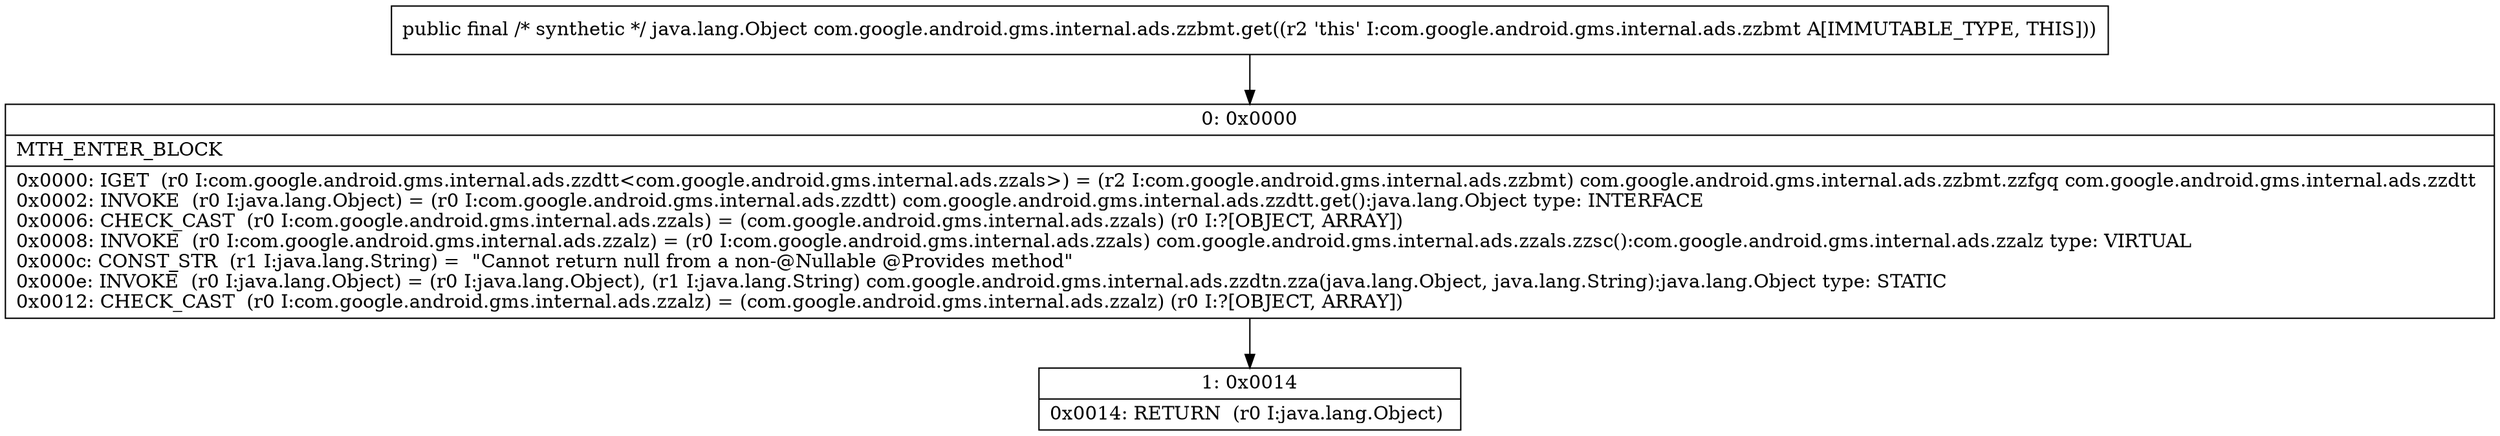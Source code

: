 digraph "CFG forcom.google.android.gms.internal.ads.zzbmt.get()Ljava\/lang\/Object;" {
Node_0 [shape=record,label="{0\:\ 0x0000|MTH_ENTER_BLOCK\l|0x0000: IGET  (r0 I:com.google.android.gms.internal.ads.zzdtt\<com.google.android.gms.internal.ads.zzals\>) = (r2 I:com.google.android.gms.internal.ads.zzbmt) com.google.android.gms.internal.ads.zzbmt.zzfgq com.google.android.gms.internal.ads.zzdtt \l0x0002: INVOKE  (r0 I:java.lang.Object) = (r0 I:com.google.android.gms.internal.ads.zzdtt) com.google.android.gms.internal.ads.zzdtt.get():java.lang.Object type: INTERFACE \l0x0006: CHECK_CAST  (r0 I:com.google.android.gms.internal.ads.zzals) = (com.google.android.gms.internal.ads.zzals) (r0 I:?[OBJECT, ARRAY]) \l0x0008: INVOKE  (r0 I:com.google.android.gms.internal.ads.zzalz) = (r0 I:com.google.android.gms.internal.ads.zzals) com.google.android.gms.internal.ads.zzals.zzsc():com.google.android.gms.internal.ads.zzalz type: VIRTUAL \l0x000c: CONST_STR  (r1 I:java.lang.String) =  \"Cannot return null from a non\-@Nullable @Provides method\" \l0x000e: INVOKE  (r0 I:java.lang.Object) = (r0 I:java.lang.Object), (r1 I:java.lang.String) com.google.android.gms.internal.ads.zzdtn.zza(java.lang.Object, java.lang.String):java.lang.Object type: STATIC \l0x0012: CHECK_CAST  (r0 I:com.google.android.gms.internal.ads.zzalz) = (com.google.android.gms.internal.ads.zzalz) (r0 I:?[OBJECT, ARRAY]) \l}"];
Node_1 [shape=record,label="{1\:\ 0x0014|0x0014: RETURN  (r0 I:java.lang.Object) \l}"];
MethodNode[shape=record,label="{public final \/* synthetic *\/ java.lang.Object com.google.android.gms.internal.ads.zzbmt.get((r2 'this' I:com.google.android.gms.internal.ads.zzbmt A[IMMUTABLE_TYPE, THIS])) }"];
MethodNode -> Node_0;
Node_0 -> Node_1;
}

